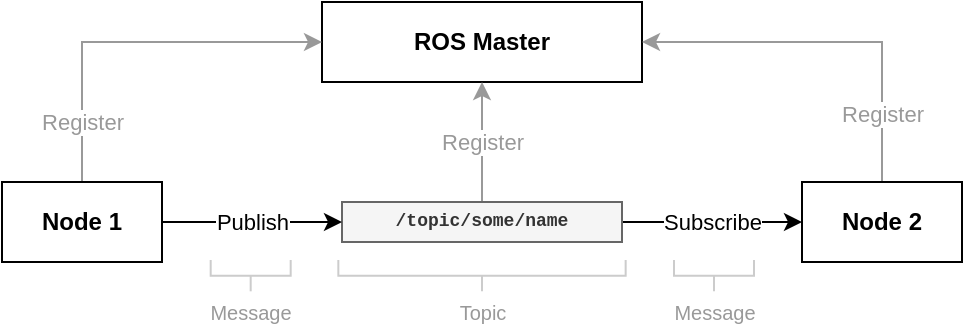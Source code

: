 <mxfile version="13.3.9" type="device"><diagram id="9tSAEoiM7xUb0wOPhe96" name="Page-1"><mxGraphModel dx="749" dy="556" grid="1" gridSize="10" guides="1" tooltips="1" connect="1" arrows="1" fold="1" page="1" pageScale="1" pageWidth="1169" pageHeight="827" math="0" shadow="0"><root><mxCell id="0"/><mxCell id="1" parent="0"/><mxCell id="MU0xGAs_MkdB9LR8k07O-2" value="ROS Master" style="rounded=0;whiteSpace=wrap;html=1;fontStyle=1" parent="1" vertex="1"><mxGeometry x="200" y="40" width="160" height="40" as="geometry"/></mxCell><mxCell id="MU0xGAs_MkdB9LR8k07O-9" value="Subscribe" style="edgeStyle=orthogonalEdgeStyle;rounded=0;orthogonalLoop=1;jettySize=auto;html=1;" parent="1" source="MU0xGAs_MkdB9LR8k07O-3" target="MU0xGAs_MkdB9LR8k07O-5" edge="1"><mxGeometry relative="1" as="geometry"/></mxCell><mxCell id="MU0xGAs_MkdB9LR8k07O-10" value="Register" style="edgeStyle=orthogonalEdgeStyle;rounded=0;orthogonalLoop=1;jettySize=auto;html=1;strokeColor=#999999;fontColor=#999999;" parent="1" source="MU0xGAs_MkdB9LR8k07O-3" target="MU0xGAs_MkdB9LR8k07O-2" edge="1"><mxGeometry relative="1" as="geometry"><Array as="points"><mxPoint x="280" y="120"/><mxPoint x="280" y="120"/></Array><mxPoint as="offset"/></mxGeometry></mxCell><mxCell id="MU0xGAs_MkdB9LR8k07O-3" value="/topic/some/name" style="rounded=0;whiteSpace=wrap;html=1;fontFamily=Courier New;fontSize=9;fillColor=#f5f5f5;strokeColor=#666666;fontColor=#333333;fontStyle=1" parent="1" vertex="1"><mxGeometry x="210" y="140" width="140" height="20" as="geometry"/></mxCell><mxCell id="MU0xGAs_MkdB9LR8k07O-6" value="Register" style="edgeStyle=orthogonalEdgeStyle;rounded=0;orthogonalLoop=1;jettySize=auto;html=1;entryX=0;entryY=0.5;entryDx=0;entryDy=0;strokeColor=#999999;fontColor=#999999;" parent="1" source="MU0xGAs_MkdB9LR8k07O-4" target="MU0xGAs_MkdB9LR8k07O-2" edge="1"><mxGeometry x="-0.684" relative="1" as="geometry"><Array as="points"><mxPoint x="80" y="60"/></Array><mxPoint as="offset"/></mxGeometry></mxCell><mxCell id="MU0xGAs_MkdB9LR8k07O-8" value="Publish" style="edgeStyle=orthogonalEdgeStyle;rounded=0;orthogonalLoop=1;jettySize=auto;entryX=0;entryY=0.5;entryDx=0;entryDy=0;spacing=2;spacingRight=0;labelBackgroundColor=#ffffff;labelBorderColor=none;spacingTop=0;html=1;" parent="1" source="MU0xGAs_MkdB9LR8k07O-4" target="MU0xGAs_MkdB9LR8k07O-3" edge="1"><mxGeometry relative="1" as="geometry"/></mxCell><mxCell id="MU0xGAs_MkdB9LR8k07O-4" value="Node 1" style="rounded=0;whiteSpace=wrap;html=1;fontStyle=1" parent="1" vertex="1"><mxGeometry x="40" y="130" width="80" height="40" as="geometry"/></mxCell><mxCell id="MU0xGAs_MkdB9LR8k07O-7" value="Register" style="edgeStyle=orthogonalEdgeStyle;rounded=0;orthogonalLoop=1;jettySize=auto;html=1;entryX=1;entryY=0.5;entryDx=0;entryDy=0;strokeColor=#999999;fontColor=#999999;" parent="1" source="MU0xGAs_MkdB9LR8k07O-5" target="MU0xGAs_MkdB9LR8k07O-2" edge="1"><mxGeometry x="-0.636" relative="1" as="geometry"><Array as="points"><mxPoint x="480" y="60"/></Array><mxPoint as="offset"/></mxGeometry></mxCell><mxCell id="MU0xGAs_MkdB9LR8k07O-5" value="Node 2" style="rounded=0;whiteSpace=wrap;html=1;fontStyle=1" parent="1" vertex="1"><mxGeometry x="440" y="130" width="80" height="40" as="geometry"/></mxCell><mxCell id="T3Xph1hqhWAsSzOEs65--4" value="Message" style="text;html=1;align=center;verticalAlign=middle;resizable=0;points=[];autosize=1;fontSize=10;fontColor=#999999;" vertex="1" parent="1"><mxGeometry x="134.34" y="184.66" width="60" height="20" as="geometry"/></mxCell><mxCell id="T3Xph1hqhWAsSzOEs65--5" value="Topic" style="text;html=1;align=center;verticalAlign=middle;resizable=0;points=[];autosize=1;fontSize=10;fontColor=#999999;" vertex="1" parent="1"><mxGeometry x="260" y="184.66" width="40" height="20" as="geometry"/></mxCell><mxCell id="T3Xph1hqhWAsSzOEs65--10" value="" style="strokeWidth=1;html=1;shape=mxgraph.flowchart.annotation_2;align=left;labelPosition=right;pointerEvents=1;fontSize=10;fontColor=#999999;rotation=-90;strokeColor=#CCCCCC;" vertex="1" parent="1"><mxGeometry x="156.51" y="156.83" width="15.66" height="40" as="geometry"/></mxCell><mxCell id="T3Xph1hqhWAsSzOEs65--13" value="" style="strokeWidth=1;html=1;shape=mxgraph.flowchart.annotation_2;align=left;labelPosition=right;pointerEvents=1;fontSize=10;fontColor=#999999;rotation=-90;strokeColor=#CCCCCC;" vertex="1" parent="1"><mxGeometry x="272.17" y="105" width="15.66" height="143.66" as="geometry"/></mxCell><mxCell id="T3Xph1hqhWAsSzOEs65--14" value="" style="strokeWidth=1;html=1;shape=mxgraph.flowchart.annotation_2;align=left;labelPosition=right;pointerEvents=1;fontSize=10;fontColor=#999999;rotation=-90;strokeColor=#CCCCCC;" vertex="1" parent="1"><mxGeometry x="388.17" y="156.83" width="15.66" height="40" as="geometry"/></mxCell><mxCell id="T3Xph1hqhWAsSzOEs65--15" value="Message" style="text;html=1;align=center;verticalAlign=middle;resizable=0;points=[];autosize=1;fontSize=10;fontColor=#999999;" vertex="1" parent="1"><mxGeometry x="366" y="184.66" width="60" height="20" as="geometry"/></mxCell></root></mxGraphModel></diagram></mxfile>